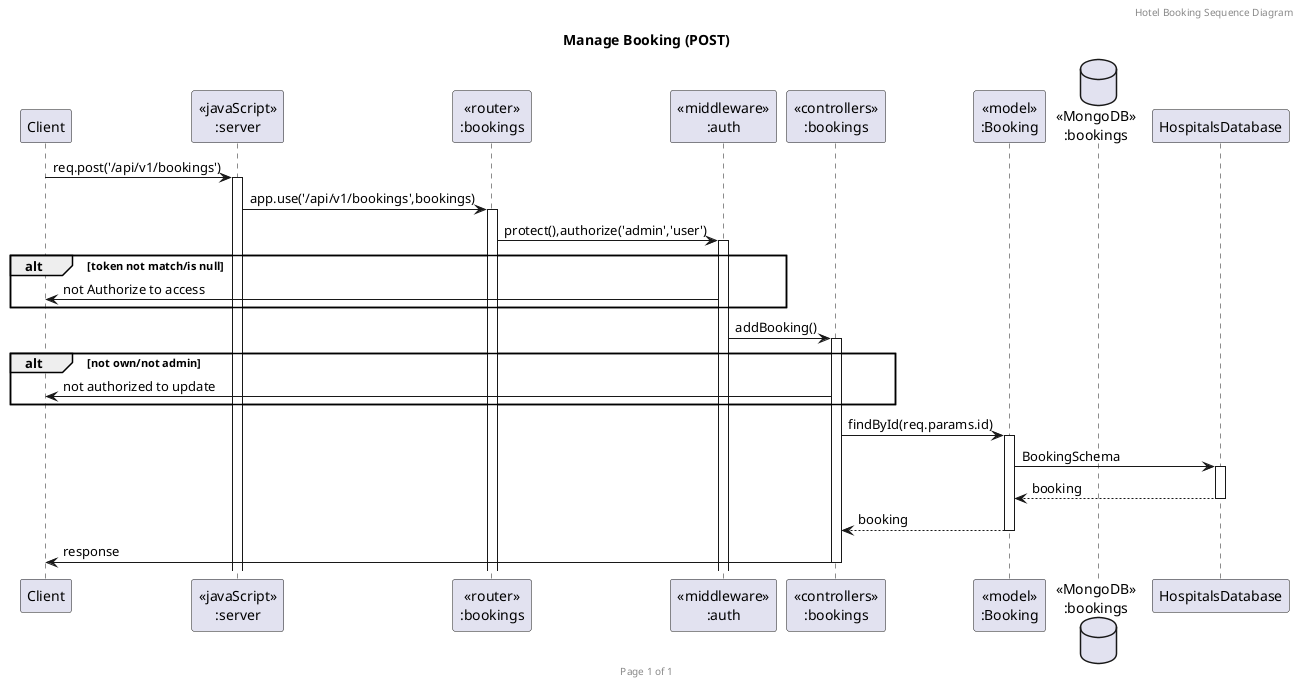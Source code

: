 @startuml Manage Booking (POST)

header Hotel Booking Sequence Diagram
footer Page %page% of %lastpage%
title "Manage Booking (POST)"

participant "Client" as client
participant "<<javaScript>>\n:server" as server
participant "<<router>>\n:bookings" as routerBookings
participant "<<middleware>>\n:auth" as middleware
participant "<<controllers>>\n:bookings" as controllersBookings
participant "<<model>>\n:Booking" as modelBooking
database "<<MongoDB>>\n:bookings" as BookingsDatabase

client->server ++:req.post('/api/v1/bookings')
server->routerBookings ++:app.use('/api/v1/bookings',bookings)



routerBookings -> middleware ++: protect(),authorize('admin','user')
alt token not match/is null
    client <- middleware : not Authorize to access
end
middleware -> controllersBookings ++: addBooking()

alt not own/not admin
    client <- controllersBookings :not authorized to update
end

controllersBookings->modelBooking ++:findById(req.params.id)
modelBooking ->HospitalsDatabase ++: BookingSchema
HospitalsDatabase --> modelBooking --: booking
controllersBookings <-- modelBooking --:booking
controllersBookings->client --:response


@enduml